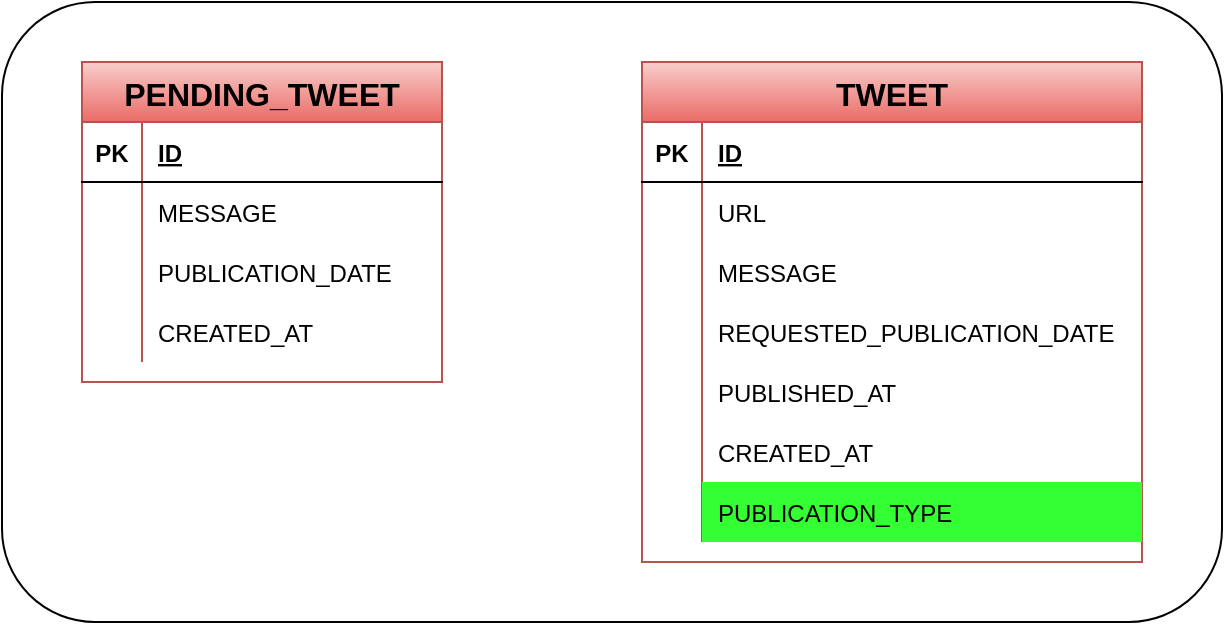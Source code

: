 <mxfile version="15.8.2" type="device"><diagram id="6W-ztfikYwO_IRI2coPT" name="Page-1"><mxGraphModel dx="1422" dy="644" grid="1" gridSize="10" guides="1" tooltips="1" connect="1" arrows="1" fold="1" page="1" pageScale="1" pageWidth="827" pageHeight="1169" math="0" shadow="0"><root><mxCell id="0"/><mxCell id="1" parent="0"/><mxCell id="pthE6ebXwW4VUeoppUmy-51" value="" style="rounded=1;whiteSpace=wrap;html=1;fontSize=16;" vertex="1" parent="1"><mxGeometry x="120" y="130" width="610" height="310" as="geometry"/></mxCell><mxCell id="pthE6ebXwW4VUeoppUmy-1" value="PENDING_TWEET" style="shape=table;startSize=30;container=1;collapsible=1;childLayout=tableLayout;fixedRows=1;rowLines=0;fontStyle=1;align=center;resizeLast=1;fontSize=16;gradientColor=#ea6b66;fillColor=#f8cecc;strokeColor=#b85450;" vertex="1" parent="1"><mxGeometry x="160" y="160" width="180" height="160" as="geometry"><mxRectangle x="90" y="690" width="200" height="30" as="alternateBounds"/></mxGeometry></mxCell><mxCell id="pthE6ebXwW4VUeoppUmy-2" value="" style="shape=partialRectangle;collapsible=0;dropTarget=0;pointerEvents=0;fillColor=none;top=0;left=0;bottom=1;right=0;points=[[0,0.5],[1,0.5]];portConstraint=eastwest;" vertex="1" parent="pthE6ebXwW4VUeoppUmy-1"><mxGeometry y="30" width="180" height="30" as="geometry"/></mxCell><mxCell id="pthE6ebXwW4VUeoppUmy-3" value="PK" style="shape=partialRectangle;connectable=0;fillColor=none;top=0;left=0;bottom=0;right=0;fontStyle=1;overflow=hidden;" vertex="1" parent="pthE6ebXwW4VUeoppUmy-2"><mxGeometry width="30" height="30" as="geometry"><mxRectangle width="30" height="30" as="alternateBounds"/></mxGeometry></mxCell><mxCell id="pthE6ebXwW4VUeoppUmy-4" value="ID" style="shape=partialRectangle;connectable=0;fillColor=none;top=0;left=0;bottom=0;right=0;align=left;spacingLeft=6;fontStyle=5;overflow=hidden;" vertex="1" parent="pthE6ebXwW4VUeoppUmy-2"><mxGeometry x="30" width="150" height="30" as="geometry"><mxRectangle width="150" height="30" as="alternateBounds"/></mxGeometry></mxCell><mxCell id="pthE6ebXwW4VUeoppUmy-8" value="" style="shape=partialRectangle;collapsible=0;dropTarget=0;pointerEvents=0;fillColor=none;top=0;left=0;bottom=0;right=0;points=[[0,0.5],[1,0.5]];portConstraint=eastwest;" vertex="1" parent="pthE6ebXwW4VUeoppUmy-1"><mxGeometry y="60" width="180" height="30" as="geometry"/></mxCell><mxCell id="pthE6ebXwW4VUeoppUmy-9" value="" style="shape=partialRectangle;connectable=0;fillColor=none;top=0;left=0;bottom=0;right=0;editable=1;overflow=hidden;" vertex="1" parent="pthE6ebXwW4VUeoppUmy-8"><mxGeometry width="30" height="30" as="geometry"><mxRectangle width="30" height="30" as="alternateBounds"/></mxGeometry></mxCell><mxCell id="pthE6ebXwW4VUeoppUmy-10" value="MESSAGE" style="shape=partialRectangle;connectable=0;fillColor=none;top=0;left=0;bottom=0;right=0;align=left;spacingLeft=6;overflow=hidden;" vertex="1" parent="pthE6ebXwW4VUeoppUmy-8"><mxGeometry x="30" width="150" height="30" as="geometry"><mxRectangle width="150" height="30" as="alternateBounds"/></mxGeometry></mxCell><mxCell id="pthE6ebXwW4VUeoppUmy-11" value="" style="shape=partialRectangle;collapsible=0;dropTarget=0;pointerEvents=0;fillColor=none;top=0;left=0;bottom=0;right=0;points=[[0,0.5],[1,0.5]];portConstraint=eastwest;" vertex="1" parent="pthE6ebXwW4VUeoppUmy-1"><mxGeometry y="90" width="180" height="30" as="geometry"/></mxCell><mxCell id="pthE6ebXwW4VUeoppUmy-12" value="" style="shape=partialRectangle;connectable=0;fillColor=none;top=0;left=0;bottom=0;right=0;editable=1;overflow=hidden;" vertex="1" parent="pthE6ebXwW4VUeoppUmy-11"><mxGeometry width="30" height="30" as="geometry"><mxRectangle width="30" height="30" as="alternateBounds"/></mxGeometry></mxCell><mxCell id="pthE6ebXwW4VUeoppUmy-13" value="PUBLICATION_DATE" style="shape=partialRectangle;connectable=0;fillColor=none;top=0;left=0;bottom=0;right=0;align=left;spacingLeft=6;overflow=hidden;" vertex="1" parent="pthE6ebXwW4VUeoppUmy-11"><mxGeometry x="30" width="150" height="30" as="geometry"><mxRectangle width="150" height="30" as="alternateBounds"/></mxGeometry></mxCell><mxCell id="pthE6ebXwW4VUeoppUmy-14" style="shape=partialRectangle;collapsible=0;dropTarget=0;pointerEvents=0;fillColor=none;top=0;left=0;bottom=0;right=0;points=[[0,0.5],[1,0.5]];portConstraint=eastwest;" vertex="1" parent="pthE6ebXwW4VUeoppUmy-1"><mxGeometry y="120" width="180" height="30" as="geometry"/></mxCell><mxCell id="pthE6ebXwW4VUeoppUmy-15" style="shape=partialRectangle;connectable=0;fillColor=none;top=0;left=0;bottom=0;right=0;editable=1;overflow=hidden;" vertex="1" parent="pthE6ebXwW4VUeoppUmy-14"><mxGeometry width="30" height="30" as="geometry"><mxRectangle width="30" height="30" as="alternateBounds"/></mxGeometry></mxCell><mxCell id="pthE6ebXwW4VUeoppUmy-16" value="CREATED_AT" style="shape=partialRectangle;connectable=0;fillColor=none;top=0;left=0;bottom=0;right=0;align=left;spacingLeft=6;overflow=hidden;" vertex="1" parent="pthE6ebXwW4VUeoppUmy-14"><mxGeometry x="30" width="150" height="30" as="geometry"><mxRectangle width="150" height="30" as="alternateBounds"/></mxGeometry></mxCell><mxCell id="pthE6ebXwW4VUeoppUmy-17" value="TWEET" style="shape=table;startSize=30;container=1;collapsible=1;childLayout=tableLayout;fixedRows=1;rowLines=0;fontStyle=1;align=center;resizeLast=1;fontSize=16;fillColor=#f8cecc;strokeColor=#b85450;gradientColor=#ea6b66;" vertex="1" parent="1"><mxGeometry x="440" y="160" width="250" height="250" as="geometry"><mxRectangle x="90" y="690" width="200" height="30" as="alternateBounds"/></mxGeometry></mxCell><mxCell id="pthE6ebXwW4VUeoppUmy-18" value="" style="shape=partialRectangle;collapsible=0;dropTarget=0;pointerEvents=0;fillColor=none;top=0;left=0;bottom=1;right=0;points=[[0,0.5],[1,0.5]];portConstraint=eastwest;" vertex="1" parent="pthE6ebXwW4VUeoppUmy-17"><mxGeometry y="30" width="250" height="30" as="geometry"/></mxCell><mxCell id="pthE6ebXwW4VUeoppUmy-19" value="PK" style="shape=partialRectangle;connectable=0;fillColor=none;top=0;left=0;bottom=0;right=0;fontStyle=1;overflow=hidden;" vertex="1" parent="pthE6ebXwW4VUeoppUmy-18"><mxGeometry width="30" height="30" as="geometry"><mxRectangle width="30" height="30" as="alternateBounds"/></mxGeometry></mxCell><mxCell id="pthE6ebXwW4VUeoppUmy-20" value="ID" style="shape=partialRectangle;connectable=0;fillColor=none;top=0;left=0;bottom=0;right=0;align=left;spacingLeft=6;fontStyle=5;overflow=hidden;" vertex="1" parent="pthE6ebXwW4VUeoppUmy-18"><mxGeometry x="30" width="220" height="30" as="geometry"><mxRectangle width="220" height="30" as="alternateBounds"/></mxGeometry></mxCell><mxCell id="pthE6ebXwW4VUeoppUmy-24" style="shape=partialRectangle;collapsible=0;dropTarget=0;pointerEvents=0;fillColor=none;top=0;left=0;bottom=0;right=0;points=[[0,0.5],[1,0.5]];portConstraint=eastwest;" vertex="1" parent="pthE6ebXwW4VUeoppUmy-17"><mxGeometry y="60" width="250" height="30" as="geometry"/></mxCell><mxCell id="pthE6ebXwW4VUeoppUmy-25" style="shape=partialRectangle;connectable=0;fillColor=none;top=0;left=0;bottom=0;right=0;editable=1;overflow=hidden;" vertex="1" parent="pthE6ebXwW4VUeoppUmy-24"><mxGeometry width="30" height="30" as="geometry"><mxRectangle width="30" height="30" as="alternateBounds"/></mxGeometry></mxCell><mxCell id="pthE6ebXwW4VUeoppUmy-26" value="URL" style="shape=partialRectangle;connectable=0;fillColor=none;top=0;left=0;bottom=0;right=0;align=left;spacingLeft=6;overflow=hidden;" vertex="1" parent="pthE6ebXwW4VUeoppUmy-24"><mxGeometry x="30" width="220" height="30" as="geometry"><mxRectangle width="220" height="30" as="alternateBounds"/></mxGeometry></mxCell><mxCell id="pthE6ebXwW4VUeoppUmy-27" value="" style="shape=partialRectangle;collapsible=0;dropTarget=0;pointerEvents=0;fillColor=none;top=0;left=0;bottom=0;right=0;points=[[0,0.5],[1,0.5]];portConstraint=eastwest;" vertex="1" parent="pthE6ebXwW4VUeoppUmy-17"><mxGeometry y="90" width="250" height="30" as="geometry"/></mxCell><mxCell id="pthE6ebXwW4VUeoppUmy-28" value="" style="shape=partialRectangle;connectable=0;fillColor=none;top=0;left=0;bottom=0;right=0;editable=1;overflow=hidden;" vertex="1" parent="pthE6ebXwW4VUeoppUmy-27"><mxGeometry width="30" height="30" as="geometry"><mxRectangle width="30" height="30" as="alternateBounds"/></mxGeometry></mxCell><mxCell id="pthE6ebXwW4VUeoppUmy-29" value="MESSAGE" style="shape=partialRectangle;connectable=0;fillColor=none;top=0;left=0;bottom=0;right=0;align=left;spacingLeft=6;overflow=hidden;" vertex="1" parent="pthE6ebXwW4VUeoppUmy-27"><mxGeometry x="30" width="220" height="30" as="geometry"><mxRectangle width="220" height="30" as="alternateBounds"/></mxGeometry></mxCell><mxCell id="pthE6ebXwW4VUeoppUmy-30" style="shape=partialRectangle;collapsible=0;dropTarget=0;pointerEvents=0;fillColor=none;top=0;left=0;bottom=0;right=0;points=[[0,0.5],[1,0.5]];portConstraint=eastwest;" vertex="1" parent="pthE6ebXwW4VUeoppUmy-17"><mxGeometry y="120" width="250" height="30" as="geometry"/></mxCell><mxCell id="pthE6ebXwW4VUeoppUmy-31" style="shape=partialRectangle;connectable=0;fillColor=none;top=0;left=0;bottom=0;right=0;editable=1;overflow=hidden;" vertex="1" parent="pthE6ebXwW4VUeoppUmy-30"><mxGeometry width="30" height="30" as="geometry"><mxRectangle width="30" height="30" as="alternateBounds"/></mxGeometry></mxCell><mxCell id="pthE6ebXwW4VUeoppUmy-32" value="REQUESTED_PUBLICATION_DATE" style="shape=partialRectangle;connectable=0;fillColor=none;top=0;left=0;bottom=0;right=0;align=left;spacingLeft=6;overflow=hidden;" vertex="1" parent="pthE6ebXwW4VUeoppUmy-30"><mxGeometry x="30" width="220" height="30" as="geometry"><mxRectangle width="220" height="30" as="alternateBounds"/></mxGeometry></mxCell><mxCell id="pthE6ebXwW4VUeoppUmy-33" value="" style="shape=partialRectangle;collapsible=0;dropTarget=0;pointerEvents=0;fillColor=none;top=0;left=0;bottom=0;right=0;points=[[0,0.5],[1,0.5]];portConstraint=eastwest;" vertex="1" parent="pthE6ebXwW4VUeoppUmy-17"><mxGeometry y="150" width="250" height="30" as="geometry"/></mxCell><mxCell id="pthE6ebXwW4VUeoppUmy-34" value="" style="shape=partialRectangle;connectable=0;fillColor=none;top=0;left=0;bottom=0;right=0;editable=1;overflow=hidden;" vertex="1" parent="pthE6ebXwW4VUeoppUmy-33"><mxGeometry width="30" height="30" as="geometry"><mxRectangle width="30" height="30" as="alternateBounds"/></mxGeometry></mxCell><mxCell id="pthE6ebXwW4VUeoppUmy-35" value="PUBLISHED_AT" style="shape=partialRectangle;connectable=0;fillColor=none;top=0;left=0;bottom=0;right=0;align=left;spacingLeft=6;overflow=hidden;" vertex="1" parent="pthE6ebXwW4VUeoppUmy-33"><mxGeometry x="30" width="220" height="30" as="geometry"><mxRectangle width="220" height="30" as="alternateBounds"/></mxGeometry></mxCell><mxCell id="pthE6ebXwW4VUeoppUmy-36" style="shape=partialRectangle;collapsible=0;dropTarget=0;pointerEvents=0;fillColor=none;top=0;left=0;bottom=0;right=0;points=[[0,0.5],[1,0.5]];portConstraint=eastwest;" vertex="1" parent="pthE6ebXwW4VUeoppUmy-17"><mxGeometry y="180" width="250" height="30" as="geometry"/></mxCell><mxCell id="pthE6ebXwW4VUeoppUmy-37" style="shape=partialRectangle;connectable=0;fillColor=none;top=0;left=0;bottom=0;right=0;editable=1;overflow=hidden;" vertex="1" parent="pthE6ebXwW4VUeoppUmy-36"><mxGeometry width="30" height="30" as="geometry"><mxRectangle width="30" height="30" as="alternateBounds"/></mxGeometry></mxCell><mxCell id="pthE6ebXwW4VUeoppUmy-38" value="CREATED_AT" style="shape=partialRectangle;connectable=0;fillColor=none;top=0;left=0;bottom=0;right=0;align=left;spacingLeft=6;overflow=hidden;" vertex="1" parent="pthE6ebXwW4VUeoppUmy-36"><mxGeometry x="30" width="220" height="30" as="geometry"><mxRectangle width="220" height="30" as="alternateBounds"/></mxGeometry></mxCell><mxCell id="pthE6ebXwW4VUeoppUmy-52" style="shape=partialRectangle;collapsible=0;dropTarget=0;pointerEvents=0;fillColor=none;top=0;left=0;bottom=0;right=0;points=[[0,0.5],[1,0.5]];portConstraint=eastwest;" vertex="1" parent="pthE6ebXwW4VUeoppUmy-17"><mxGeometry y="210" width="250" height="30" as="geometry"/></mxCell><mxCell id="pthE6ebXwW4VUeoppUmy-53" style="shape=partialRectangle;connectable=0;fillColor=none;top=0;left=0;bottom=0;right=0;editable=1;overflow=hidden;" vertex="1" parent="pthE6ebXwW4VUeoppUmy-52"><mxGeometry width="30" height="30" as="geometry"><mxRectangle width="30" height="30" as="alternateBounds"/></mxGeometry></mxCell><mxCell id="pthE6ebXwW4VUeoppUmy-54" value="PUBLICATION_TYPE" style="shape=partialRectangle;connectable=0;fillColor=#33FF33;top=0;left=0;bottom=0;right=0;align=left;spacingLeft=6;overflow=hidden;" vertex="1" parent="pthE6ebXwW4VUeoppUmy-52"><mxGeometry x="30" width="220" height="30" as="geometry"><mxRectangle width="220" height="30" as="alternateBounds"/></mxGeometry></mxCell></root></mxGraphModel></diagram></mxfile>